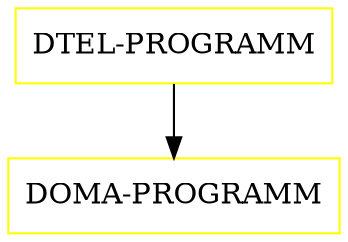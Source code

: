 digraph G {
  "DTEL-PROGRAMM" [shape=box,color=yellow];
  "DOMA-PROGRAMM" [shape=box,color=yellow,URL="./DOMA_PROGRAMM.html"];
  "DTEL-PROGRAMM" -> "DOMA-PROGRAMM";
}
